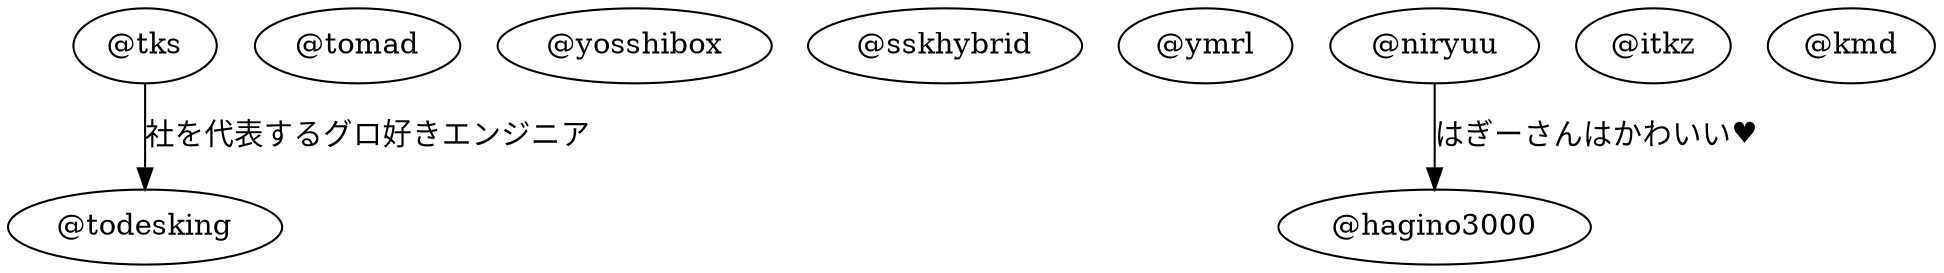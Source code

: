 digraph Hameatsudo {
  "@tks" -> "@todesking" [label = "社を代表するグロ好きエンジニア"];
  "@tomad"
  "@yosshibox"
  "@sskhybrid"
  "@ymrl"
  "@niryuu" -> "@hagino3000" [label = "はぎーさんはかわいい♥"];
  "@itkz"
  "@hagino3000"
  "@kmd"
}

